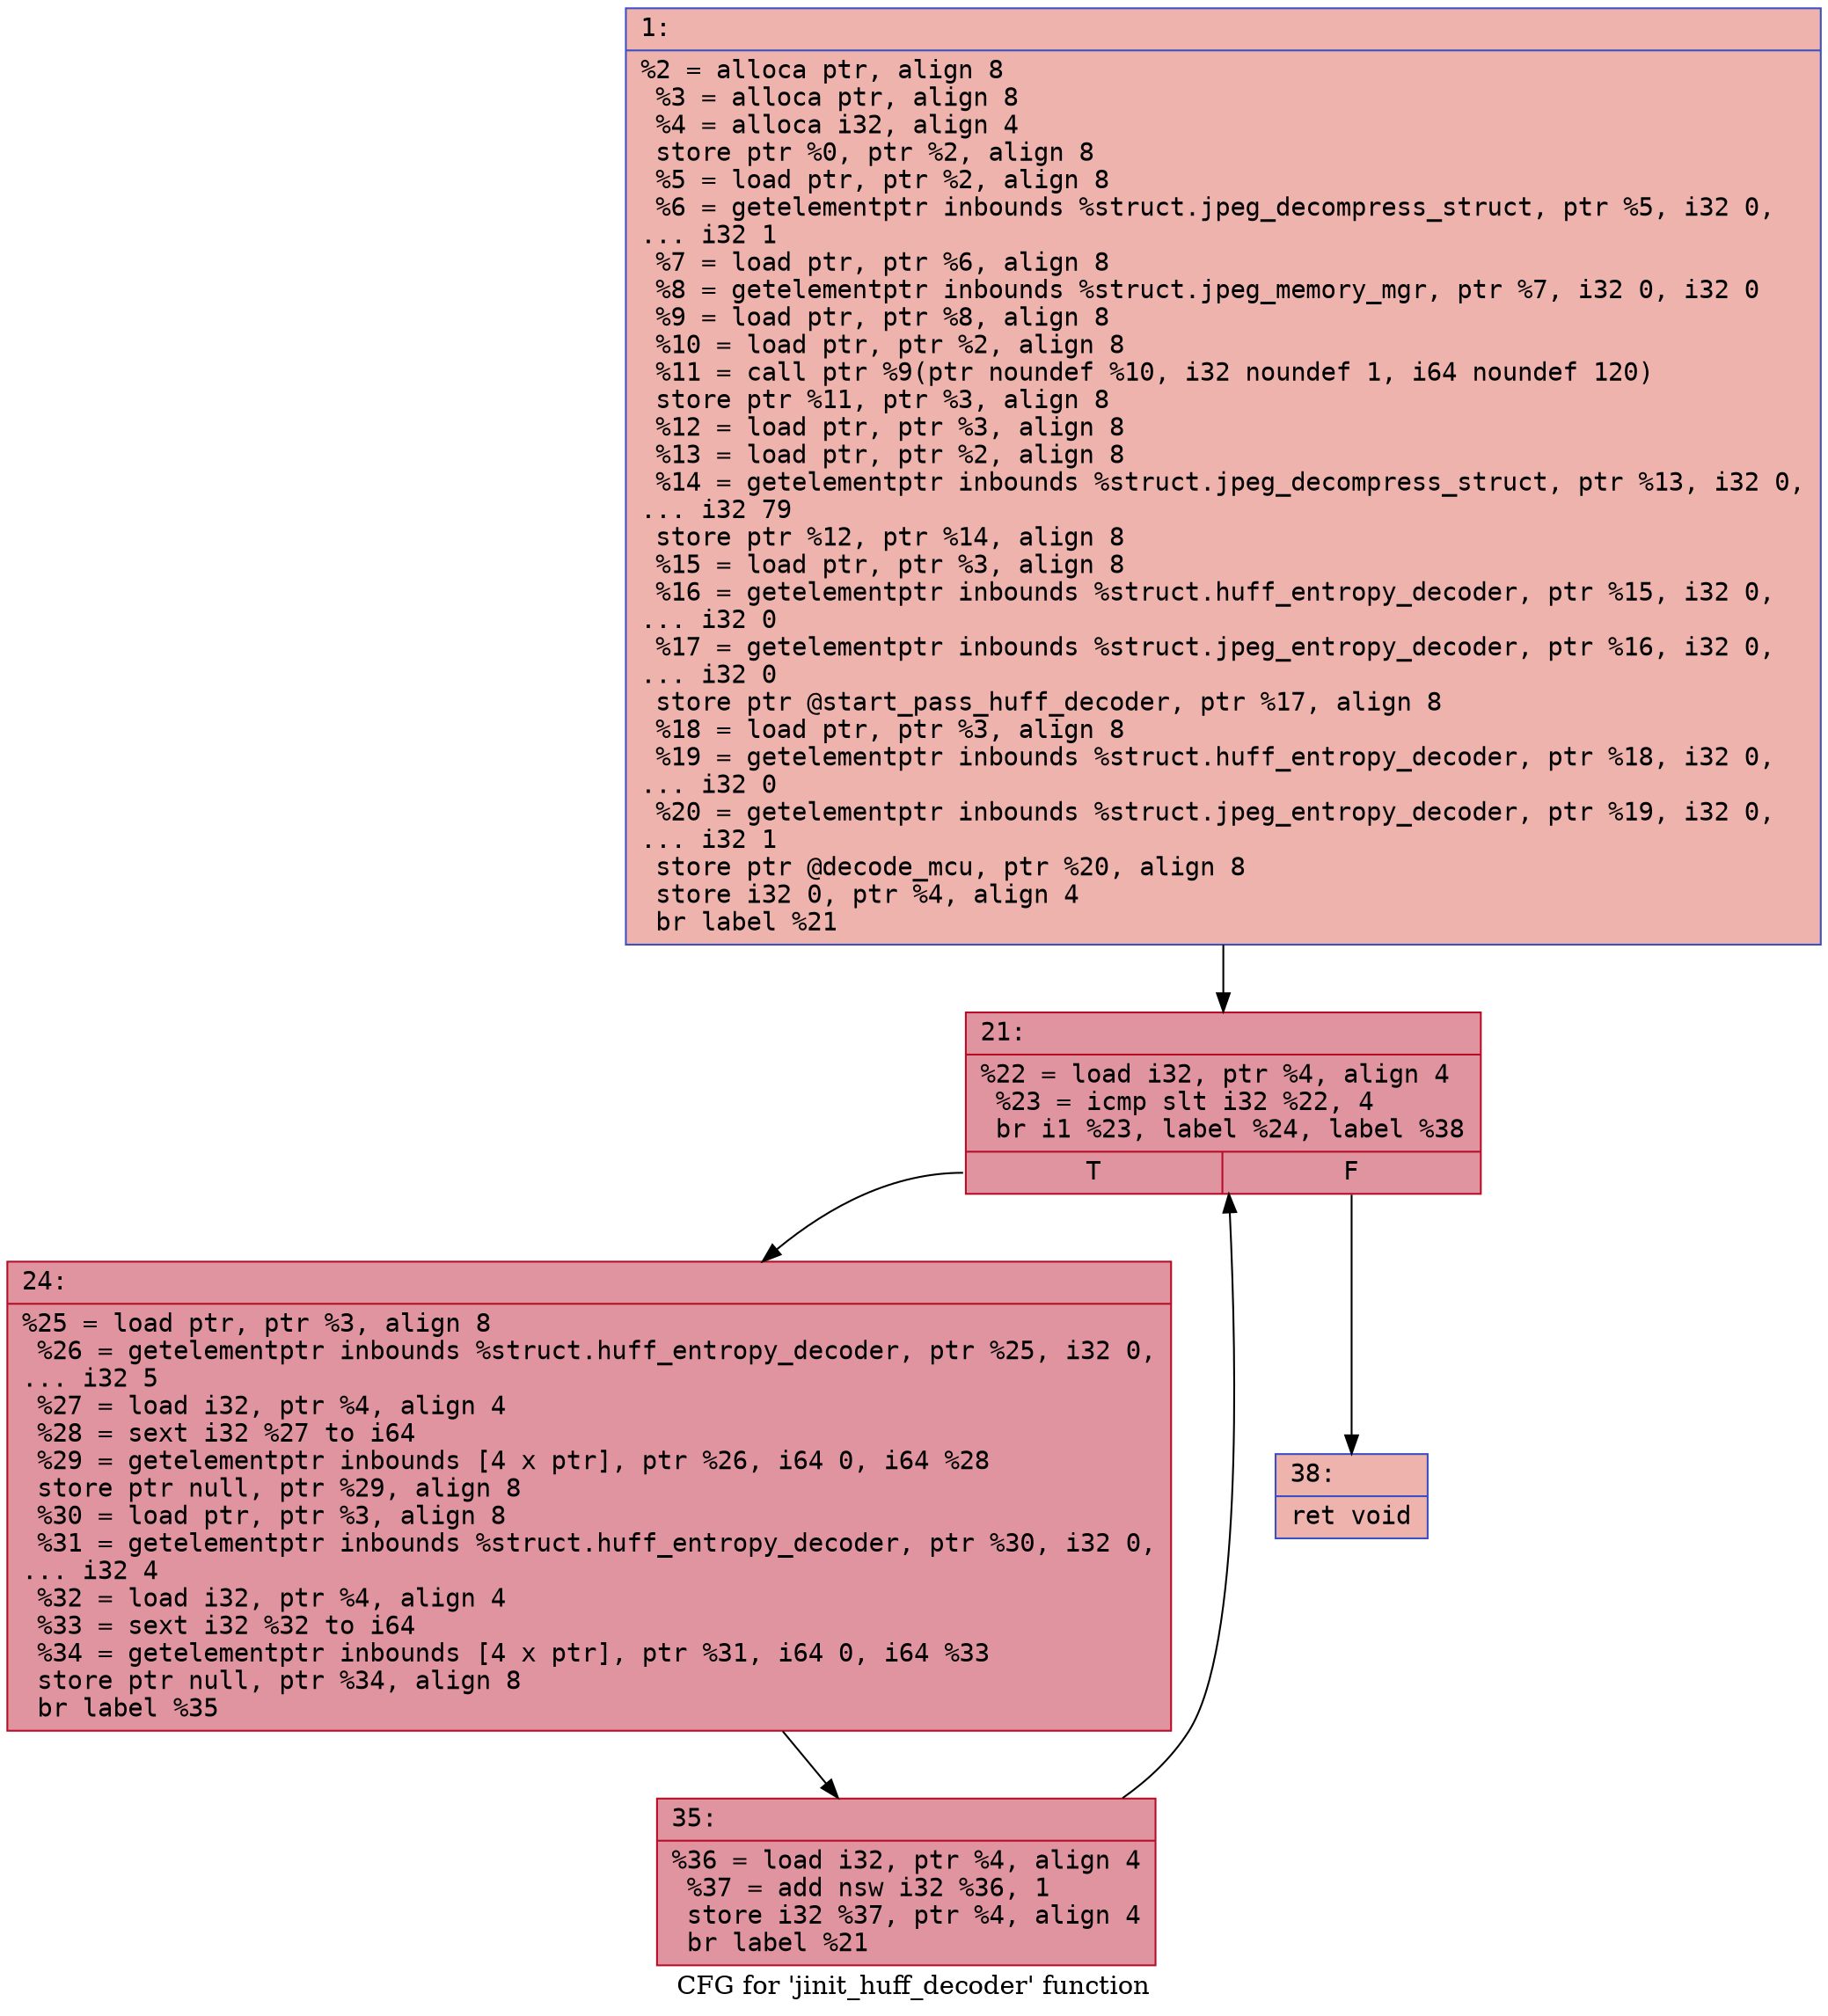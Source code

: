 digraph "CFG for 'jinit_huff_decoder' function" {
	label="CFG for 'jinit_huff_decoder' function";

	Node0x6000012c37f0 [shape=record,color="#3d50c3ff", style=filled, fillcolor="#d6524470" fontname="Courier",label="{1:\l|  %2 = alloca ptr, align 8\l  %3 = alloca ptr, align 8\l  %4 = alloca i32, align 4\l  store ptr %0, ptr %2, align 8\l  %5 = load ptr, ptr %2, align 8\l  %6 = getelementptr inbounds %struct.jpeg_decompress_struct, ptr %5, i32 0,\l... i32 1\l  %7 = load ptr, ptr %6, align 8\l  %8 = getelementptr inbounds %struct.jpeg_memory_mgr, ptr %7, i32 0, i32 0\l  %9 = load ptr, ptr %8, align 8\l  %10 = load ptr, ptr %2, align 8\l  %11 = call ptr %9(ptr noundef %10, i32 noundef 1, i64 noundef 120)\l  store ptr %11, ptr %3, align 8\l  %12 = load ptr, ptr %3, align 8\l  %13 = load ptr, ptr %2, align 8\l  %14 = getelementptr inbounds %struct.jpeg_decompress_struct, ptr %13, i32 0,\l... i32 79\l  store ptr %12, ptr %14, align 8\l  %15 = load ptr, ptr %3, align 8\l  %16 = getelementptr inbounds %struct.huff_entropy_decoder, ptr %15, i32 0,\l... i32 0\l  %17 = getelementptr inbounds %struct.jpeg_entropy_decoder, ptr %16, i32 0,\l... i32 0\l  store ptr @start_pass_huff_decoder, ptr %17, align 8\l  %18 = load ptr, ptr %3, align 8\l  %19 = getelementptr inbounds %struct.huff_entropy_decoder, ptr %18, i32 0,\l... i32 0\l  %20 = getelementptr inbounds %struct.jpeg_entropy_decoder, ptr %19, i32 0,\l... i32 1\l  store ptr @decode_mcu, ptr %20, align 8\l  store i32 0, ptr %4, align 4\l  br label %21\l}"];
	Node0x6000012c37f0 -> Node0x6000012c3840[tooltip="1 -> 21\nProbability 100.00%" ];
	Node0x6000012c3840 [shape=record,color="#b70d28ff", style=filled, fillcolor="#b70d2870" fontname="Courier",label="{21:\l|  %22 = load i32, ptr %4, align 4\l  %23 = icmp slt i32 %22, 4\l  br i1 %23, label %24, label %38\l|{<s0>T|<s1>F}}"];
	Node0x6000012c3840:s0 -> Node0x6000012c3890[tooltip="21 -> 24\nProbability 96.88%" ];
	Node0x6000012c3840:s1 -> Node0x6000012c3930[tooltip="21 -> 38\nProbability 3.12%" ];
	Node0x6000012c3890 [shape=record,color="#b70d28ff", style=filled, fillcolor="#b70d2870" fontname="Courier",label="{24:\l|  %25 = load ptr, ptr %3, align 8\l  %26 = getelementptr inbounds %struct.huff_entropy_decoder, ptr %25, i32 0,\l... i32 5\l  %27 = load i32, ptr %4, align 4\l  %28 = sext i32 %27 to i64\l  %29 = getelementptr inbounds [4 x ptr], ptr %26, i64 0, i64 %28\l  store ptr null, ptr %29, align 8\l  %30 = load ptr, ptr %3, align 8\l  %31 = getelementptr inbounds %struct.huff_entropy_decoder, ptr %30, i32 0,\l... i32 4\l  %32 = load i32, ptr %4, align 4\l  %33 = sext i32 %32 to i64\l  %34 = getelementptr inbounds [4 x ptr], ptr %31, i64 0, i64 %33\l  store ptr null, ptr %34, align 8\l  br label %35\l}"];
	Node0x6000012c3890 -> Node0x6000012c38e0[tooltip="24 -> 35\nProbability 100.00%" ];
	Node0x6000012c38e0 [shape=record,color="#b70d28ff", style=filled, fillcolor="#b70d2870" fontname="Courier",label="{35:\l|  %36 = load i32, ptr %4, align 4\l  %37 = add nsw i32 %36, 1\l  store i32 %37, ptr %4, align 4\l  br label %21\l}"];
	Node0x6000012c38e0 -> Node0x6000012c3840[tooltip="35 -> 21\nProbability 100.00%" ];
	Node0x6000012c3930 [shape=record,color="#3d50c3ff", style=filled, fillcolor="#d6524470" fontname="Courier",label="{38:\l|  ret void\l}"];
}
